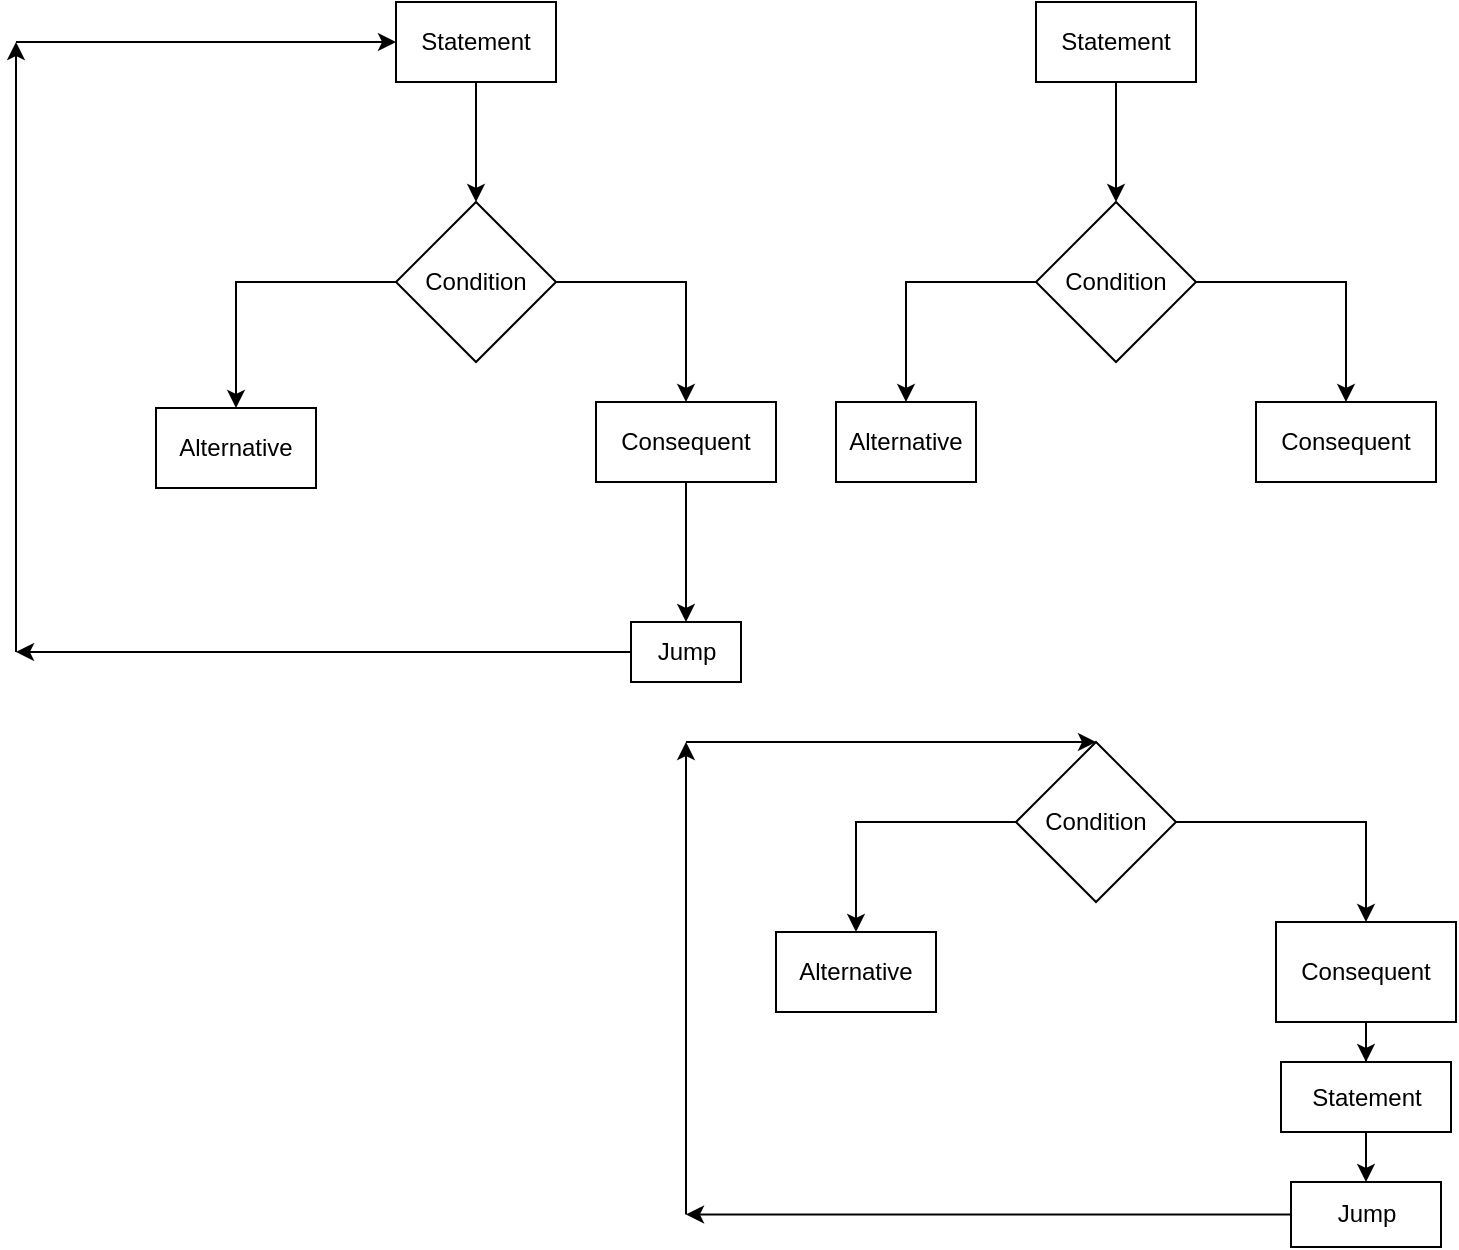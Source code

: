 <mxfile version="20.8.13" type="github">
  <diagram name="Page-1" id="ViEhA3PysZwjLcFx4vu-">
    <mxGraphModel dx="1730" dy="444" grid="1" gridSize="10" guides="1" tooltips="1" connect="1" arrows="1" fold="1" page="1" pageScale="1" pageWidth="850" pageHeight="1100" math="0" shadow="0">
      <root>
        <mxCell id="0" />
        <mxCell id="1" parent="0" />
        <mxCell id="8u1HWlOnUxgqJkglA_J--3" value="" style="edgeStyle=orthogonalEdgeStyle;rounded=0;orthogonalLoop=1;jettySize=auto;html=1;" edge="1" parent="1" source="8u1HWlOnUxgqJkglA_J--1" target="8u1HWlOnUxgqJkglA_J--2">
          <mxGeometry relative="1" as="geometry" />
        </mxCell>
        <mxCell id="8u1HWlOnUxgqJkglA_J--1" value="Statement" style="rounded=0;whiteSpace=wrap;html=1;" vertex="1" parent="1">
          <mxGeometry x="-640" y="10" width="80" height="40" as="geometry" />
        </mxCell>
        <mxCell id="8u1HWlOnUxgqJkglA_J--5" value="" style="edgeStyle=orthogonalEdgeStyle;rounded=0;orthogonalLoop=1;jettySize=auto;html=1;" edge="1" parent="1" source="8u1HWlOnUxgqJkglA_J--2" target="8u1HWlOnUxgqJkglA_J--4">
          <mxGeometry relative="1" as="geometry" />
        </mxCell>
        <mxCell id="8u1HWlOnUxgqJkglA_J--7" value="" style="edgeStyle=orthogonalEdgeStyle;rounded=0;orthogonalLoop=1;jettySize=auto;html=1;" edge="1" parent="1" source="8u1HWlOnUxgqJkglA_J--2" target="8u1HWlOnUxgqJkglA_J--6">
          <mxGeometry relative="1" as="geometry" />
        </mxCell>
        <mxCell id="8u1HWlOnUxgqJkglA_J--2" value="Condition" style="rhombus;whiteSpace=wrap;html=1;rounded=0;" vertex="1" parent="1">
          <mxGeometry x="-640" y="110" width="80" height="80" as="geometry" />
        </mxCell>
        <mxCell id="8u1HWlOnUxgqJkglA_J--4" value="Alternative" style="whiteSpace=wrap;html=1;rounded=0;" vertex="1" parent="1">
          <mxGeometry x="-760" y="213" width="80" height="40" as="geometry" />
        </mxCell>
        <mxCell id="8u1HWlOnUxgqJkglA_J--9" value="" style="edgeStyle=orthogonalEdgeStyle;rounded=0;orthogonalLoop=1;jettySize=auto;html=1;" edge="1" parent="1" source="8u1HWlOnUxgqJkglA_J--6" target="8u1HWlOnUxgqJkglA_J--8">
          <mxGeometry relative="1" as="geometry" />
        </mxCell>
        <mxCell id="8u1HWlOnUxgqJkglA_J--6" value="Consequent" style="whiteSpace=wrap;html=1;rounded=0;" vertex="1" parent="1">
          <mxGeometry x="-540" y="210" width="90" height="40" as="geometry" />
        </mxCell>
        <mxCell id="8u1HWlOnUxgqJkglA_J--11" value="" style="edgeStyle=orthogonalEdgeStyle;rounded=0;orthogonalLoop=1;jettySize=auto;html=1;" edge="1" parent="1" source="8u1HWlOnUxgqJkglA_J--8">
          <mxGeometry relative="1" as="geometry">
            <mxPoint x="-830" y="335" as="targetPoint" />
          </mxGeometry>
        </mxCell>
        <mxCell id="8u1HWlOnUxgqJkglA_J--8" value="Jump" style="whiteSpace=wrap;html=1;rounded=0;" vertex="1" parent="1">
          <mxGeometry x="-522.5" y="320" width="55" height="30" as="geometry" />
        </mxCell>
        <mxCell id="8u1HWlOnUxgqJkglA_J--16" value="" style="edgeStyle=orthogonalEdgeStyle;rounded=0;orthogonalLoop=1;jettySize=auto;html=1;" edge="1" parent="1">
          <mxGeometry relative="1" as="geometry">
            <mxPoint x="-830" y="335" as="sourcePoint" />
            <mxPoint x="-830" y="30" as="targetPoint" />
          </mxGeometry>
        </mxCell>
        <mxCell id="8u1HWlOnUxgqJkglA_J--18" value="" style="edgeStyle=orthogonalEdgeStyle;rounded=0;orthogonalLoop=1;jettySize=auto;html=1;" edge="1" parent="1">
          <mxGeometry relative="1" as="geometry">
            <mxPoint x="-830" y="30" as="sourcePoint" />
            <mxPoint x="-640" y="30" as="targetPoint" />
          </mxGeometry>
        </mxCell>
        <mxCell id="8u1HWlOnUxgqJkglA_J--21" value="" style="edgeStyle=orthogonalEdgeStyle;rounded=0;orthogonalLoop=1;jettySize=auto;html=1;" edge="1" parent="1" source="8u1HWlOnUxgqJkglA_J--19" target="8u1HWlOnUxgqJkglA_J--20">
          <mxGeometry relative="1" as="geometry" />
        </mxCell>
        <mxCell id="8u1HWlOnUxgqJkglA_J--19" value="Statement" style="rounded=0;whiteSpace=wrap;html=1;" vertex="1" parent="1">
          <mxGeometry x="-320" y="10" width="80" height="40" as="geometry" />
        </mxCell>
        <mxCell id="8u1HWlOnUxgqJkglA_J--23" value="" style="edgeStyle=orthogonalEdgeStyle;rounded=0;orthogonalLoop=1;jettySize=auto;html=1;" edge="1" parent="1" source="8u1HWlOnUxgqJkglA_J--20" target="8u1HWlOnUxgqJkglA_J--22">
          <mxGeometry relative="1" as="geometry" />
        </mxCell>
        <mxCell id="8u1HWlOnUxgqJkglA_J--25" value="" style="edgeStyle=orthogonalEdgeStyle;rounded=0;orthogonalLoop=1;jettySize=auto;html=1;" edge="1" parent="1" source="8u1HWlOnUxgqJkglA_J--20" target="8u1HWlOnUxgqJkglA_J--24">
          <mxGeometry relative="1" as="geometry" />
        </mxCell>
        <mxCell id="8u1HWlOnUxgqJkglA_J--20" value="Condition" style="rhombus;whiteSpace=wrap;html=1;rounded=0;" vertex="1" parent="1">
          <mxGeometry x="-320" y="110" width="80" height="80" as="geometry" />
        </mxCell>
        <mxCell id="8u1HWlOnUxgqJkglA_J--22" value="Alternative" style="whiteSpace=wrap;html=1;rounded=0;" vertex="1" parent="1">
          <mxGeometry x="-420" y="210" width="70" height="40" as="geometry" />
        </mxCell>
        <mxCell id="8u1HWlOnUxgqJkglA_J--24" value="Consequent" style="whiteSpace=wrap;html=1;rounded=0;" vertex="1" parent="1">
          <mxGeometry x="-210" y="210" width="90" height="40" as="geometry" />
        </mxCell>
        <mxCell id="8u1HWlOnUxgqJkglA_J--28" value="" style="edgeStyle=orthogonalEdgeStyle;rounded=0;orthogonalLoop=1;jettySize=auto;html=1;" edge="1" parent="1" source="8u1HWlOnUxgqJkglA_J--26" target="8u1HWlOnUxgqJkglA_J--27">
          <mxGeometry relative="1" as="geometry" />
        </mxCell>
        <mxCell id="8u1HWlOnUxgqJkglA_J--34" value="" style="edgeStyle=orthogonalEdgeStyle;rounded=0;orthogonalLoop=1;jettySize=auto;html=1;" edge="1" parent="1" source="8u1HWlOnUxgqJkglA_J--26" target="8u1HWlOnUxgqJkglA_J--33">
          <mxGeometry relative="1" as="geometry" />
        </mxCell>
        <mxCell id="8u1HWlOnUxgqJkglA_J--26" value="Condition" style="rhombus;whiteSpace=wrap;html=1;" vertex="1" parent="1">
          <mxGeometry x="-330" y="380" width="80" height="80" as="geometry" />
        </mxCell>
        <mxCell id="8u1HWlOnUxgqJkglA_J--30" value="" style="edgeStyle=orthogonalEdgeStyle;rounded=0;orthogonalLoop=1;jettySize=auto;html=1;" edge="1" parent="1" source="8u1HWlOnUxgqJkglA_J--27" target="8u1HWlOnUxgqJkglA_J--29">
          <mxGeometry relative="1" as="geometry" />
        </mxCell>
        <mxCell id="8u1HWlOnUxgqJkglA_J--27" value="Consequent" style="whiteSpace=wrap;html=1;" vertex="1" parent="1">
          <mxGeometry x="-200" y="470" width="90" height="50" as="geometry" />
        </mxCell>
        <mxCell id="8u1HWlOnUxgqJkglA_J--32" value="" style="edgeStyle=orthogonalEdgeStyle;rounded=0;orthogonalLoop=1;jettySize=auto;html=1;" edge="1" parent="1" source="8u1HWlOnUxgqJkglA_J--29" target="8u1HWlOnUxgqJkglA_J--31">
          <mxGeometry relative="1" as="geometry" />
        </mxCell>
        <mxCell id="8u1HWlOnUxgqJkglA_J--29" value="Statement" style="whiteSpace=wrap;html=1;" vertex="1" parent="1">
          <mxGeometry x="-197.5" y="540" width="85" height="35" as="geometry" />
        </mxCell>
        <mxCell id="8u1HWlOnUxgqJkglA_J--36" value="" style="edgeStyle=orthogonalEdgeStyle;rounded=0;orthogonalLoop=1;jettySize=auto;html=1;" edge="1" parent="1" source="8u1HWlOnUxgqJkglA_J--31">
          <mxGeometry relative="1" as="geometry">
            <mxPoint x="-495" y="616.25" as="targetPoint" />
          </mxGeometry>
        </mxCell>
        <mxCell id="8u1HWlOnUxgqJkglA_J--31" value="Jump" style="whiteSpace=wrap;html=1;" vertex="1" parent="1">
          <mxGeometry x="-192.5" y="600" width="75" height="32.5" as="geometry" />
        </mxCell>
        <mxCell id="8u1HWlOnUxgqJkglA_J--33" value="Alternative" style="whiteSpace=wrap;html=1;" vertex="1" parent="1">
          <mxGeometry x="-450" y="475" width="80" height="40" as="geometry" />
        </mxCell>
        <mxCell id="8u1HWlOnUxgqJkglA_J--38" value="" style="edgeStyle=orthogonalEdgeStyle;rounded=0;orthogonalLoop=1;jettySize=auto;html=1;" edge="1" parent="1">
          <mxGeometry relative="1" as="geometry">
            <mxPoint x="-495" y="616.25" as="sourcePoint" />
            <mxPoint x="-495" y="380" as="targetPoint" />
          </mxGeometry>
        </mxCell>
        <mxCell id="8u1HWlOnUxgqJkglA_J--40" value="" style="edgeStyle=orthogonalEdgeStyle;rounded=0;orthogonalLoop=1;jettySize=auto;html=1;" edge="1" parent="1">
          <mxGeometry relative="1" as="geometry">
            <mxPoint x="-495" y="380" as="sourcePoint" />
            <mxPoint x="-290" y="380" as="targetPoint" />
          </mxGeometry>
        </mxCell>
      </root>
    </mxGraphModel>
  </diagram>
</mxfile>

